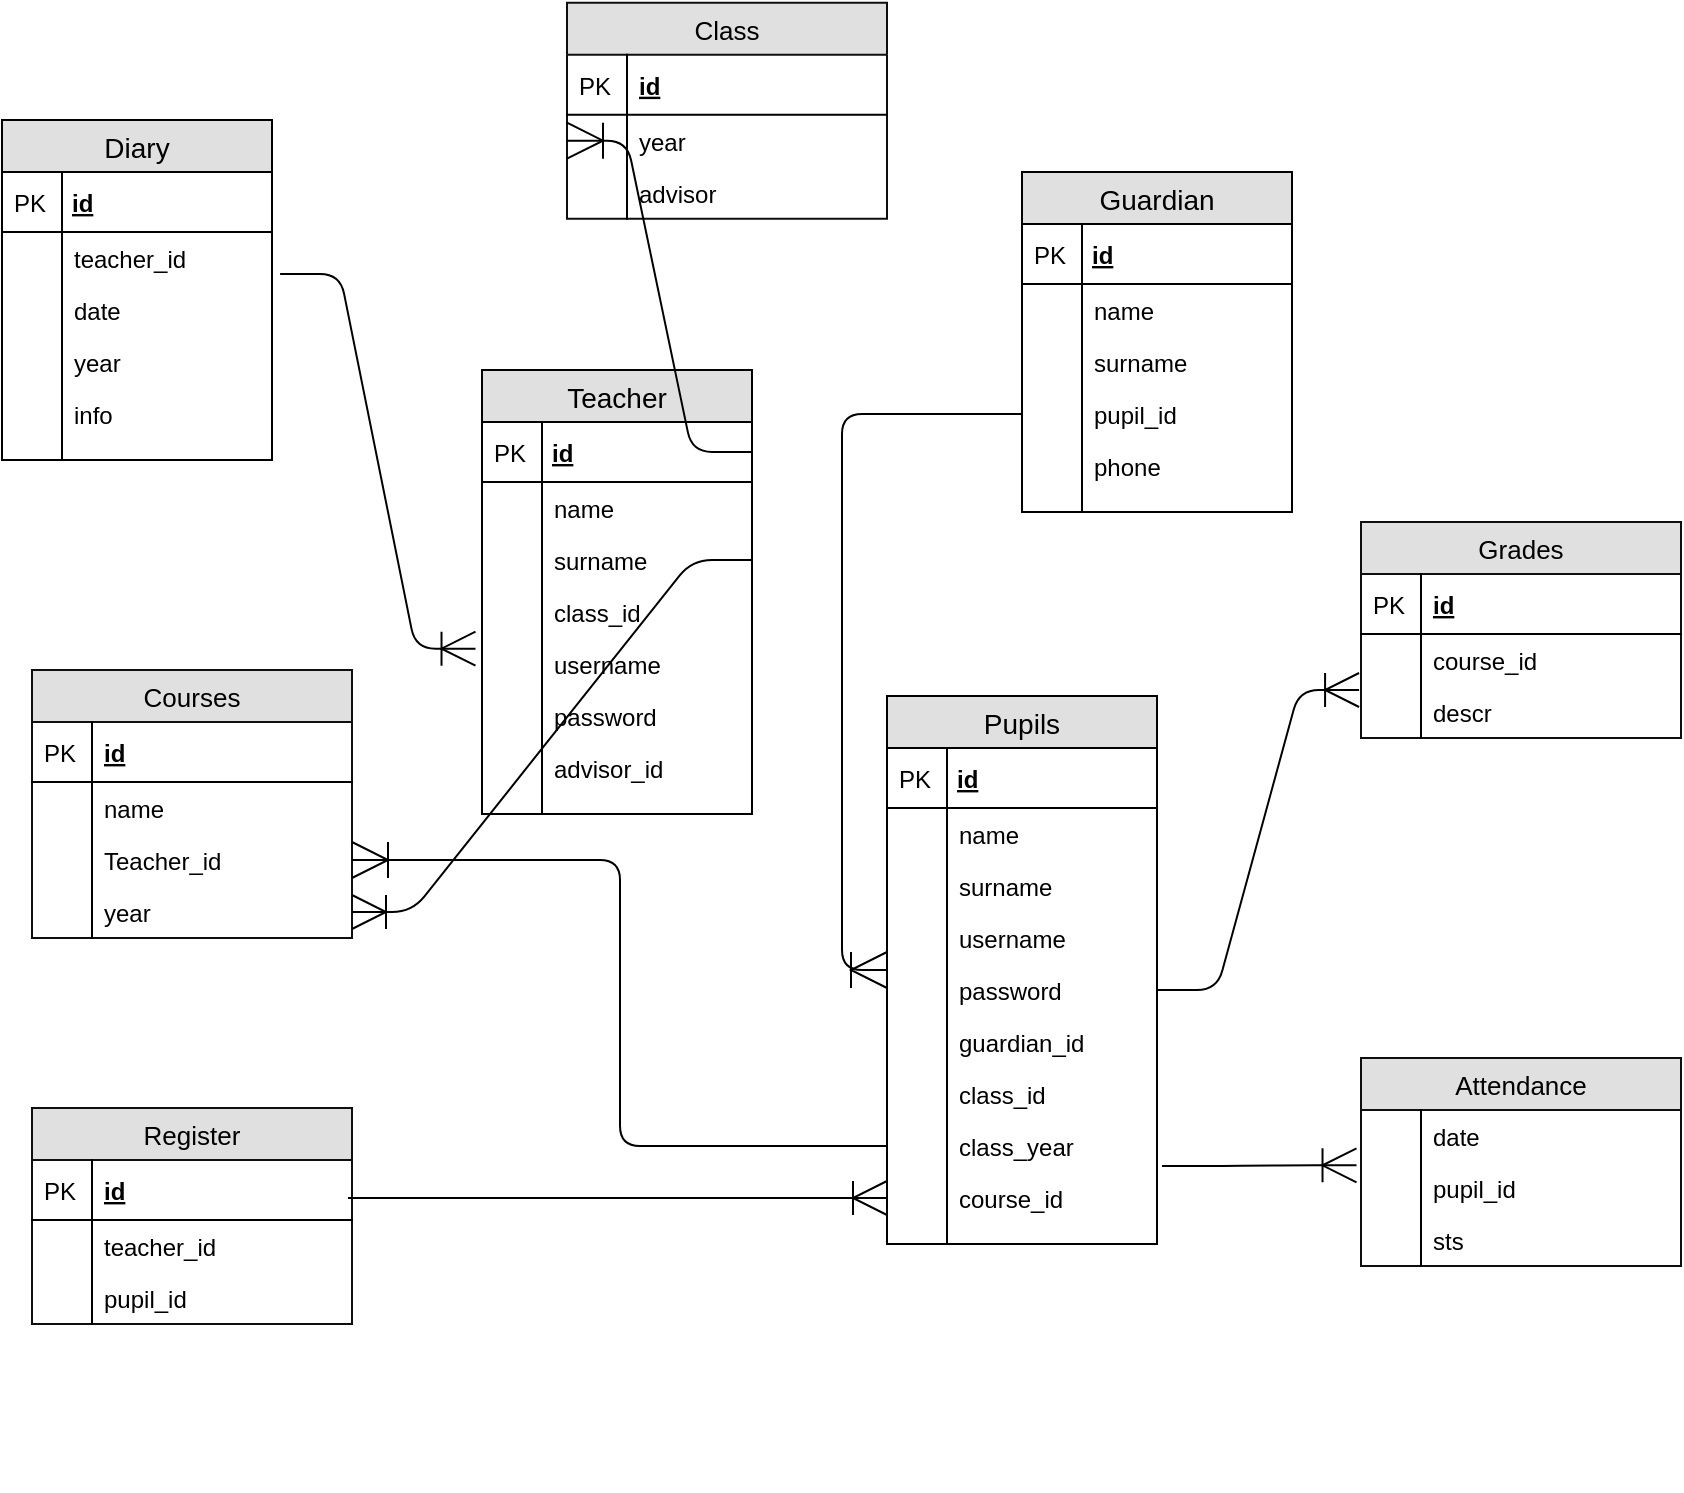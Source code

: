 <mxfile version="10.6.7" type="github"><diagram id="qRhxXfiua7zErLdseKQ1" name="Page-1"><mxGraphModel dx="2088" dy="1419" grid="1" gridSize="10" guides="1" tooltips="1" connect="1" arrows="1" fold="1" page="1" pageScale="1" pageWidth="1100" pageHeight="850" math="0" shadow="0"><root><mxCell id="0"/><mxCell id="1" parent="0"/><mxCell id="_NuODG813e_ggRQ3q6KV-62" value="" style="edgeStyle=entityRelationEdgeStyle;fontSize=12;html=1;endArrow=ERoneToMany;exitX=1.03;exitY=0.808;exitDx=0;exitDy=0;exitPerimeter=0;strokeWidth=1;endSize=15;entryX=-0.024;entryY=0.206;entryDx=0;entryDy=0;entryPerimeter=0;" edge="1" parent="1" source="_NuODG813e_ggRQ3q6KV-95" target="_NuODG813e_ggRQ3q6KV-182"><mxGeometry width="100" height="100" relative="1" as="geometry"><mxPoint x="146" y="112" as="sourcePoint"/><mxPoint x="224" y="280" as="targetPoint"/></mxGeometry></mxCell><mxCell id="_NuODG813e_ggRQ3q6KV-92" value="Diary" style="swimlane;fontStyle=0;childLayout=stackLayout;horizontal=1;startSize=26;fillColor=#e0e0e0;horizontalStack=0;resizeParent=1;resizeParentMax=0;resizeLast=0;collapsible=1;marginBottom=0;swimlaneFillColor=#ffffff;align=center;fontSize=14;strokeWidth=1;strokeColor=#000000;gradientColor=none;" vertex="1" parent="1"><mxGeometry x="10" y="-27" width="135" height="170" as="geometry"/></mxCell><mxCell id="_NuODG813e_ggRQ3q6KV-93" value="id" style="shape=partialRectangle;top=0;left=0;right=0;bottom=1;align=left;verticalAlign=middle;fillColor=none;spacingLeft=34;spacingRight=4;overflow=hidden;rotatable=0;points=[[0,0.5],[1,0.5]];portConstraint=eastwest;dropTarget=0;fontStyle=5;fontSize=12;spacing=1;" vertex="1" parent="_NuODG813e_ggRQ3q6KV-92"><mxGeometry y="26" width="135" height="30" as="geometry"/></mxCell><mxCell id="_NuODG813e_ggRQ3q6KV-94" value="PK" style="shape=partialRectangle;top=0;left=0;bottom=0;fillColor=none;align=left;verticalAlign=middle;spacingLeft=4;spacingRight=4;overflow=hidden;rotatable=0;points=[];portConstraint=eastwest;part=1;fontSize=12;" vertex="1" connectable="0" parent="_NuODG813e_ggRQ3q6KV-93"><mxGeometry width="30" height="30" as="geometry"/></mxCell><mxCell id="_NuODG813e_ggRQ3q6KV-95" value="teacher_id" style="shape=partialRectangle;top=0;left=0;right=0;bottom=0;align=left;verticalAlign=top;fillColor=none;spacingLeft=34;spacingRight=4;overflow=hidden;rotatable=0;points=[[0,0.5],[1,0.5]];portConstraint=eastwest;dropTarget=0;fontSize=12;" vertex="1" parent="_NuODG813e_ggRQ3q6KV-92"><mxGeometry y="56" width="135" height="26" as="geometry"/></mxCell><mxCell id="_NuODG813e_ggRQ3q6KV-96" value="" style="shape=partialRectangle;top=0;left=0;bottom=0;fillColor=none;align=left;verticalAlign=top;spacingLeft=4;spacingRight=4;overflow=hidden;rotatable=0;points=[];portConstraint=eastwest;part=1;fontSize=12;" vertex="1" connectable="0" parent="_NuODG813e_ggRQ3q6KV-95"><mxGeometry width="30" height="26" as="geometry"/></mxCell><mxCell id="_NuODG813e_ggRQ3q6KV-97" value="date" style="shape=partialRectangle;top=0;left=0;right=0;bottom=0;align=left;verticalAlign=top;fillColor=none;spacingLeft=34;spacingRight=4;overflow=hidden;rotatable=0;points=[[0,0.5],[1,0.5]];portConstraint=eastwest;dropTarget=0;fontSize=12;" vertex="1" parent="_NuODG813e_ggRQ3q6KV-92"><mxGeometry y="82" width="135" height="26" as="geometry"/></mxCell><mxCell id="_NuODG813e_ggRQ3q6KV-98" value="" style="shape=partialRectangle;top=0;left=0;bottom=0;fillColor=none;align=left;verticalAlign=top;spacingLeft=4;spacingRight=4;overflow=hidden;rotatable=0;points=[];portConstraint=eastwest;part=1;fontSize=12;" vertex="1" connectable="0" parent="_NuODG813e_ggRQ3q6KV-97"><mxGeometry width="30" height="26" as="geometry"/></mxCell><mxCell id="_NuODG813e_ggRQ3q6KV-99" value="year" style="shape=partialRectangle;top=0;left=0;right=0;bottom=0;align=left;verticalAlign=top;fillColor=none;spacingLeft=34;spacingRight=4;overflow=hidden;rotatable=0;points=[[0,0.5],[1,0.5]];portConstraint=eastwest;dropTarget=0;fontSize=12;" vertex="1" parent="_NuODG813e_ggRQ3q6KV-92"><mxGeometry y="108" width="135" height="26" as="geometry"/></mxCell><mxCell id="_NuODG813e_ggRQ3q6KV-100" value="" style="shape=partialRectangle;top=0;left=0;bottom=0;fillColor=none;align=left;verticalAlign=top;spacingLeft=4;spacingRight=4;overflow=hidden;rotatable=0;points=[];portConstraint=eastwest;part=1;fontSize=12;" vertex="1" connectable="0" parent="_NuODG813e_ggRQ3q6KV-99"><mxGeometry width="30" height="26" as="geometry"/></mxCell><mxCell id="_NuODG813e_ggRQ3q6KV-103" value="info" style="shape=partialRectangle;top=0;left=0;right=0;bottom=0;align=left;verticalAlign=top;fillColor=none;spacingLeft=34;spacingRight=4;overflow=hidden;rotatable=0;points=[[0,0.5],[1,0.5]];portConstraint=eastwest;dropTarget=0;fontSize=12;" vertex="1" parent="_NuODG813e_ggRQ3q6KV-92"><mxGeometry y="134" width="135" height="26" as="geometry"/></mxCell><mxCell id="_NuODG813e_ggRQ3q6KV-104" value="" style="shape=partialRectangle;top=0;left=0;bottom=0;fillColor=none;align=left;verticalAlign=top;spacingLeft=4;spacingRight=4;overflow=hidden;rotatable=0;points=[];portConstraint=eastwest;part=1;fontSize=12;" vertex="1" connectable="0" parent="_NuODG813e_ggRQ3q6KV-103"><mxGeometry width="30" height="26" as="geometry"/></mxCell><mxCell id="_NuODG813e_ggRQ3q6KV-101" value="" style="shape=partialRectangle;top=0;left=0;right=0;bottom=0;align=left;verticalAlign=top;fillColor=none;spacingLeft=34;spacingRight=4;overflow=hidden;rotatable=0;points=[[0,0.5],[1,0.5]];portConstraint=eastwest;dropTarget=0;fontSize=12;" vertex="1" parent="_NuODG813e_ggRQ3q6KV-92"><mxGeometry y="160" width="135" height="10" as="geometry"/></mxCell><mxCell id="_NuODG813e_ggRQ3q6KV-102" value="" style="shape=partialRectangle;top=0;left=0;bottom=0;fillColor=none;align=left;verticalAlign=top;spacingLeft=4;spacingRight=4;overflow=hidden;rotatable=0;points=[];portConstraint=eastwest;part=1;fontSize=12;" vertex="1" connectable="0" parent="_NuODG813e_ggRQ3q6KV-101"><mxGeometry width="30" height="10" as="geometry"/></mxCell><mxCell id="_NuODG813e_ggRQ3q6KV-105" value="Class" style="swimlane;fontStyle=0;childLayout=stackLayout;horizontal=1;startSize=26;fillColor=#e0e0e0;horizontalStack=0;resizeParent=1;resizeParentMax=0;resizeLast=0;collapsible=1;marginBottom=0;swimlaneFillColor=#ffffff;align=center;fontSize=13;strokeColor=#0F0F0F;strokeWidth=1;" vertex="1" parent="1"><mxGeometry x="292.5" y="-85.647" width="160" height="108" as="geometry"/></mxCell><mxCell id="_NuODG813e_ggRQ3q6KV-106" value="id" style="shape=partialRectangle;top=0;left=0;right=0;bottom=1;align=left;verticalAlign=middle;fillColor=none;spacingLeft=34;spacingRight=4;overflow=hidden;rotatable=0;points=[[0,0.5],[1,0.5]];portConstraint=eastwest;dropTarget=0;fontStyle=5;fontSize=12;" vertex="1" parent="_NuODG813e_ggRQ3q6KV-105"><mxGeometry y="26" width="160" height="30" as="geometry"/></mxCell><mxCell id="_NuODG813e_ggRQ3q6KV-107" value="PK" style="shape=partialRectangle;top=0;left=0;bottom=0;fillColor=none;align=left;verticalAlign=middle;spacingLeft=4;spacingRight=4;overflow=hidden;rotatable=0;points=[];portConstraint=eastwest;part=1;fontSize=12;" vertex="1" connectable="0" parent="_NuODG813e_ggRQ3q6KV-106"><mxGeometry width="30" height="30" as="geometry"/></mxCell><mxCell id="_NuODG813e_ggRQ3q6KV-108" value="year" style="shape=partialRectangle;top=0;left=0;right=0;bottom=0;align=left;verticalAlign=top;fillColor=none;spacingLeft=34;spacingRight=4;overflow=hidden;rotatable=0;points=[[0,0.5],[1,0.5]];portConstraint=eastwest;dropTarget=0;fontSize=12;" vertex="1" parent="_NuODG813e_ggRQ3q6KV-105"><mxGeometry y="56" width="160" height="26" as="geometry"/></mxCell><mxCell id="_NuODG813e_ggRQ3q6KV-109" value="" style="shape=partialRectangle;top=0;left=0;bottom=0;fillColor=none;align=left;verticalAlign=top;spacingLeft=4;spacingRight=4;overflow=hidden;rotatable=0;points=[];portConstraint=eastwest;part=1;fontSize=12;" vertex="1" connectable="0" parent="_NuODG813e_ggRQ3q6KV-108"><mxGeometry width="30" height="26" as="geometry"/></mxCell><mxCell id="_NuODG813e_ggRQ3q6KV-110" value="advisor" style="shape=partialRectangle;top=0;left=0;right=0;bottom=0;align=left;verticalAlign=top;fillColor=none;spacingLeft=34;spacingRight=4;overflow=hidden;rotatable=0;points=[[0,0.5],[1,0.5]];portConstraint=eastwest;dropTarget=0;fontSize=12;" vertex="1" parent="_NuODG813e_ggRQ3q6KV-105"><mxGeometry y="82" width="160" height="26" as="geometry"/></mxCell><mxCell id="_NuODG813e_ggRQ3q6KV-111" value="" style="shape=partialRectangle;top=0;left=0;bottom=0;fillColor=none;align=left;verticalAlign=top;spacingLeft=4;spacingRight=4;overflow=hidden;rotatable=0;points=[];portConstraint=eastwest;part=1;fontSize=12;" vertex="1" connectable="0" parent="_NuODG813e_ggRQ3q6KV-110"><mxGeometry width="30" height="26" as="geometry"/></mxCell><mxCell id="_NuODG813e_ggRQ3q6KV-116" value="Guardian" style="swimlane;fontStyle=0;childLayout=stackLayout;horizontal=1;startSize=26;fillColor=#e0e0e0;horizontalStack=0;resizeParent=1;resizeParentMax=0;resizeLast=0;collapsible=1;marginBottom=0;swimlaneFillColor=#ffffff;align=center;fontSize=14;strokeWidth=1;strokeColor=#000000;gradientColor=none;" vertex="1" parent="1"><mxGeometry x="520" y="-1" width="135" height="170" as="geometry"/></mxCell><mxCell id="_NuODG813e_ggRQ3q6KV-117" value="id" style="shape=partialRectangle;top=0;left=0;right=0;bottom=1;align=left;verticalAlign=middle;fillColor=none;spacingLeft=34;spacingRight=4;overflow=hidden;rotatable=0;points=[[0,0.5],[1,0.5]];portConstraint=eastwest;dropTarget=0;fontStyle=5;fontSize=12;spacing=1;" vertex="1" parent="_NuODG813e_ggRQ3q6KV-116"><mxGeometry y="26" width="135" height="30" as="geometry"/></mxCell><mxCell id="_NuODG813e_ggRQ3q6KV-118" value="PK" style="shape=partialRectangle;top=0;left=0;bottom=0;fillColor=none;align=left;verticalAlign=middle;spacingLeft=4;spacingRight=4;overflow=hidden;rotatable=0;points=[];portConstraint=eastwest;part=1;fontSize=12;" vertex="1" connectable="0" parent="_NuODG813e_ggRQ3q6KV-117"><mxGeometry width="30" height="30" as="geometry"/></mxCell><mxCell id="_NuODG813e_ggRQ3q6KV-119" value="name" style="shape=partialRectangle;top=0;left=0;right=0;bottom=0;align=left;verticalAlign=top;fillColor=none;spacingLeft=34;spacingRight=4;overflow=hidden;rotatable=0;points=[[0,0.5],[1,0.5]];portConstraint=eastwest;dropTarget=0;fontSize=12;" vertex="1" parent="_NuODG813e_ggRQ3q6KV-116"><mxGeometry y="56" width="135" height="26" as="geometry"/></mxCell><mxCell id="_NuODG813e_ggRQ3q6KV-120" value="" style="shape=partialRectangle;top=0;left=0;bottom=0;fillColor=none;align=left;verticalAlign=top;spacingLeft=4;spacingRight=4;overflow=hidden;rotatable=0;points=[];portConstraint=eastwest;part=1;fontSize=12;" vertex="1" connectable="0" parent="_NuODG813e_ggRQ3q6KV-119"><mxGeometry width="30" height="26" as="geometry"/></mxCell><mxCell id="_NuODG813e_ggRQ3q6KV-121" value="surname" style="shape=partialRectangle;top=0;left=0;right=0;bottom=0;align=left;verticalAlign=top;fillColor=none;spacingLeft=34;spacingRight=4;overflow=hidden;rotatable=0;points=[[0,0.5],[1,0.5]];portConstraint=eastwest;dropTarget=0;fontSize=12;" vertex="1" parent="_NuODG813e_ggRQ3q6KV-116"><mxGeometry y="82" width="135" height="26" as="geometry"/></mxCell><mxCell id="_NuODG813e_ggRQ3q6KV-122" value="" style="shape=partialRectangle;top=0;left=0;bottom=0;fillColor=none;align=left;verticalAlign=top;spacingLeft=4;spacingRight=4;overflow=hidden;rotatable=0;points=[];portConstraint=eastwest;part=1;fontSize=12;" vertex="1" connectable="0" parent="_NuODG813e_ggRQ3q6KV-121"><mxGeometry width="30" height="26" as="geometry"/></mxCell><mxCell id="_NuODG813e_ggRQ3q6KV-123" value="pupil_id" style="shape=partialRectangle;top=0;left=0;right=0;bottom=0;align=left;verticalAlign=top;fillColor=none;spacingLeft=34;spacingRight=4;overflow=hidden;rotatable=0;points=[[0,0.5],[1,0.5]];portConstraint=eastwest;dropTarget=0;fontSize=12;" vertex="1" parent="_NuODG813e_ggRQ3q6KV-116"><mxGeometry y="108" width="135" height="26" as="geometry"/></mxCell><mxCell id="_NuODG813e_ggRQ3q6KV-124" value="" style="shape=partialRectangle;top=0;left=0;bottom=0;fillColor=none;align=left;verticalAlign=top;spacingLeft=4;spacingRight=4;overflow=hidden;rotatable=0;points=[];portConstraint=eastwest;part=1;fontSize=12;" vertex="1" connectable="0" parent="_NuODG813e_ggRQ3q6KV-123"><mxGeometry width="30" height="26" as="geometry"/></mxCell><mxCell id="_NuODG813e_ggRQ3q6KV-125" value="phone" style="shape=partialRectangle;top=0;left=0;right=0;bottom=0;align=left;verticalAlign=top;fillColor=none;spacingLeft=34;spacingRight=4;overflow=hidden;rotatable=0;points=[[0,0.5],[1,0.5]];portConstraint=eastwest;dropTarget=0;fontSize=12;" vertex="1" parent="_NuODG813e_ggRQ3q6KV-116"><mxGeometry y="134" width="135" height="26" as="geometry"/></mxCell><mxCell id="_NuODG813e_ggRQ3q6KV-126" value="" style="shape=partialRectangle;top=0;left=0;bottom=0;fillColor=none;align=left;verticalAlign=top;spacingLeft=4;spacingRight=4;overflow=hidden;rotatable=0;points=[];portConstraint=eastwest;part=1;fontSize=12;" vertex="1" connectable="0" parent="_NuODG813e_ggRQ3q6KV-125"><mxGeometry width="30" height="26" as="geometry"/></mxCell><mxCell id="_NuODG813e_ggRQ3q6KV-127" value="" style="shape=partialRectangle;top=0;left=0;right=0;bottom=0;align=left;verticalAlign=top;fillColor=none;spacingLeft=34;spacingRight=4;overflow=hidden;rotatable=0;points=[[0,0.5],[1,0.5]];portConstraint=eastwest;dropTarget=0;fontSize=12;" vertex="1" parent="_NuODG813e_ggRQ3q6KV-116"><mxGeometry y="160" width="135" height="10" as="geometry"/></mxCell><mxCell id="_NuODG813e_ggRQ3q6KV-128" value="" style="shape=partialRectangle;top=0;left=0;bottom=0;fillColor=none;align=left;verticalAlign=top;spacingLeft=4;spacingRight=4;overflow=hidden;rotatable=0;points=[];portConstraint=eastwest;part=1;fontSize=12;" vertex="1" connectable="0" parent="_NuODG813e_ggRQ3q6KV-127"><mxGeometry width="30" height="10" as="geometry"/></mxCell><mxCell id="_NuODG813e_ggRQ3q6KV-129" value="Grades" style="swimlane;fontStyle=0;childLayout=stackLayout;horizontal=1;startSize=26;fillColor=#e0e0e0;horizontalStack=0;resizeParent=1;resizeParentMax=0;resizeLast=0;collapsible=1;marginBottom=0;swimlaneFillColor=#ffffff;align=center;fontSize=13;strokeColor=#0F0F0F;strokeWidth=1;" vertex="1" parent="1"><mxGeometry x="689.5" y="174" width="160" height="108" as="geometry"/></mxCell><mxCell id="_NuODG813e_ggRQ3q6KV-130" value="id" style="shape=partialRectangle;top=0;left=0;right=0;bottom=1;align=left;verticalAlign=middle;fillColor=none;spacingLeft=34;spacingRight=4;overflow=hidden;rotatable=0;points=[[0,0.5],[1,0.5]];portConstraint=eastwest;dropTarget=0;fontStyle=5;fontSize=12;" vertex="1" parent="_NuODG813e_ggRQ3q6KV-129"><mxGeometry y="26" width="160" height="30" as="geometry"/></mxCell><mxCell id="_NuODG813e_ggRQ3q6KV-131" value="PK" style="shape=partialRectangle;top=0;left=0;bottom=0;fillColor=none;align=left;verticalAlign=middle;spacingLeft=4;spacingRight=4;overflow=hidden;rotatable=0;points=[];portConstraint=eastwest;part=1;fontSize=12;" vertex="1" connectable="0" parent="_NuODG813e_ggRQ3q6KV-130"><mxGeometry width="30" height="30" as="geometry"/></mxCell><mxCell id="_NuODG813e_ggRQ3q6KV-132" value="course_id" style="shape=partialRectangle;top=0;left=0;right=0;bottom=0;align=left;verticalAlign=top;fillColor=none;spacingLeft=34;spacingRight=4;overflow=hidden;rotatable=0;points=[[0,0.5],[1,0.5]];portConstraint=eastwest;dropTarget=0;fontSize=12;" vertex="1" parent="_NuODG813e_ggRQ3q6KV-129"><mxGeometry y="56" width="160" height="26" as="geometry"/></mxCell><mxCell id="_NuODG813e_ggRQ3q6KV-133" value="" style="shape=partialRectangle;top=0;left=0;bottom=0;fillColor=none;align=left;verticalAlign=top;spacingLeft=4;spacingRight=4;overflow=hidden;rotatable=0;points=[];portConstraint=eastwest;part=1;fontSize=12;" vertex="1" connectable="0" parent="_NuODG813e_ggRQ3q6KV-132"><mxGeometry width="30" height="26" as="geometry"/></mxCell><mxCell id="_NuODG813e_ggRQ3q6KV-134" value="descr" style="shape=partialRectangle;top=0;left=0;right=0;bottom=0;align=left;verticalAlign=top;fillColor=none;spacingLeft=34;spacingRight=4;overflow=hidden;rotatable=0;points=[[0,0.5],[1,0.5]];portConstraint=eastwest;dropTarget=0;fontSize=12;" vertex="1" parent="_NuODG813e_ggRQ3q6KV-129"><mxGeometry y="82" width="160" height="26" as="geometry"/></mxCell><mxCell id="_NuODG813e_ggRQ3q6KV-135" value="" style="shape=partialRectangle;top=0;left=0;bottom=0;fillColor=none;align=left;verticalAlign=top;spacingLeft=4;spacingRight=4;overflow=hidden;rotatable=0;points=[];portConstraint=eastwest;part=1;fontSize=12;" vertex="1" connectable="0" parent="_NuODG813e_ggRQ3q6KV-134"><mxGeometry width="30" height="26" as="geometry"/></mxCell><mxCell id="_NuODG813e_ggRQ3q6KV-136" value="Pupils" style="swimlane;fontStyle=0;childLayout=stackLayout;horizontal=1;startSize=26;fillColor=#e0e0e0;horizontalStack=0;resizeParent=1;resizeParentMax=0;resizeLast=0;collapsible=1;marginBottom=0;swimlaneFillColor=#ffffff;align=center;fontSize=14;strokeWidth=1;strokeColor=#000000;gradientColor=none;" vertex="1" parent="1"><mxGeometry x="452.5" y="261" width="135" height="274" as="geometry"/></mxCell><mxCell id="_NuODG813e_ggRQ3q6KV-137" value="id" style="shape=partialRectangle;top=0;left=0;right=0;bottom=1;align=left;verticalAlign=middle;fillColor=none;spacingLeft=34;spacingRight=4;overflow=hidden;rotatable=0;points=[[0,0.5],[1,0.5]];portConstraint=eastwest;dropTarget=0;fontStyle=5;fontSize=12;spacing=1;" vertex="1" parent="_NuODG813e_ggRQ3q6KV-136"><mxGeometry y="26" width="135" height="30" as="geometry"/></mxCell><mxCell id="_NuODG813e_ggRQ3q6KV-138" value="PK" style="shape=partialRectangle;top=0;left=0;bottom=0;fillColor=none;align=left;verticalAlign=middle;spacingLeft=4;spacingRight=4;overflow=hidden;rotatable=0;points=[];portConstraint=eastwest;part=1;fontSize=12;" vertex="1" connectable="0" parent="_NuODG813e_ggRQ3q6KV-137"><mxGeometry width="30" height="30" as="geometry"/></mxCell><mxCell id="_NuODG813e_ggRQ3q6KV-139" value="name" style="shape=partialRectangle;top=0;left=0;right=0;bottom=0;align=left;verticalAlign=top;fillColor=none;spacingLeft=34;spacingRight=4;overflow=hidden;rotatable=0;points=[[0,0.5],[1,0.5]];portConstraint=eastwest;dropTarget=0;fontSize=12;" vertex="1" parent="_NuODG813e_ggRQ3q6KV-136"><mxGeometry y="56" width="135" height="26" as="geometry"/></mxCell><mxCell id="_NuODG813e_ggRQ3q6KV-140" value="" style="shape=partialRectangle;top=0;left=0;bottom=0;fillColor=none;align=left;verticalAlign=top;spacingLeft=4;spacingRight=4;overflow=hidden;rotatable=0;points=[];portConstraint=eastwest;part=1;fontSize=12;" vertex="1" connectable="0" parent="_NuODG813e_ggRQ3q6KV-139"><mxGeometry width="30" height="26" as="geometry"/></mxCell><mxCell id="_NuODG813e_ggRQ3q6KV-141" value="surname" style="shape=partialRectangle;top=0;left=0;right=0;bottom=0;align=left;verticalAlign=top;fillColor=none;spacingLeft=34;spacingRight=4;overflow=hidden;rotatable=0;points=[[0,0.5],[1,0.5]];portConstraint=eastwest;dropTarget=0;fontSize=12;" vertex="1" parent="_NuODG813e_ggRQ3q6KV-136"><mxGeometry y="82" width="135" height="26" as="geometry"/></mxCell><mxCell id="_NuODG813e_ggRQ3q6KV-142" value="" style="shape=partialRectangle;top=0;left=0;bottom=0;fillColor=none;align=left;verticalAlign=top;spacingLeft=4;spacingRight=4;overflow=hidden;rotatable=0;points=[];portConstraint=eastwest;part=1;fontSize=12;" vertex="1" connectable="0" parent="_NuODG813e_ggRQ3q6KV-141"><mxGeometry width="30" height="26" as="geometry"/></mxCell><mxCell id="_NuODG813e_ggRQ3q6KV-143" value="username" style="shape=partialRectangle;top=0;left=0;right=0;bottom=0;align=left;verticalAlign=top;fillColor=none;spacingLeft=34;spacingRight=4;overflow=hidden;rotatable=0;points=[[0,0.5],[1,0.5]];portConstraint=eastwest;dropTarget=0;fontSize=12;" vertex="1" parent="_NuODG813e_ggRQ3q6KV-136"><mxGeometry y="108" width="135" height="26" as="geometry"/></mxCell><mxCell id="_NuODG813e_ggRQ3q6KV-144" value="" style="shape=partialRectangle;top=0;left=0;bottom=0;fillColor=none;align=left;verticalAlign=top;spacingLeft=4;spacingRight=4;overflow=hidden;rotatable=0;points=[];portConstraint=eastwest;part=1;fontSize=12;" vertex="1" connectable="0" parent="_NuODG813e_ggRQ3q6KV-143"><mxGeometry width="30" height="26" as="geometry"/></mxCell><mxCell id="_NuODG813e_ggRQ3q6KV-145" value="password" style="shape=partialRectangle;top=0;left=0;right=0;bottom=0;align=left;verticalAlign=top;fillColor=none;spacingLeft=34;spacingRight=4;overflow=hidden;rotatable=0;points=[[0,0.5],[1,0.5]];portConstraint=eastwest;dropTarget=0;fontSize=12;" vertex="1" parent="_NuODG813e_ggRQ3q6KV-136"><mxGeometry y="134" width="135" height="26" as="geometry"/></mxCell><mxCell id="_NuODG813e_ggRQ3q6KV-146" value="" style="shape=partialRectangle;top=0;left=0;bottom=0;fillColor=none;align=left;verticalAlign=top;spacingLeft=4;spacingRight=4;overflow=hidden;rotatable=0;points=[];portConstraint=eastwest;part=1;fontSize=12;" vertex="1" connectable="0" parent="_NuODG813e_ggRQ3q6KV-145"><mxGeometry width="30" height="26" as="geometry"/></mxCell><mxCell id="_NuODG813e_ggRQ3q6KV-149" value="guardian_id" style="shape=partialRectangle;top=0;left=0;right=0;bottom=0;align=left;verticalAlign=top;fillColor=none;spacingLeft=34;spacingRight=4;overflow=hidden;rotatable=0;points=[[0,0.5],[1,0.5]];portConstraint=eastwest;dropTarget=0;fontSize=12;" vertex="1" parent="_NuODG813e_ggRQ3q6KV-136"><mxGeometry y="160" width="135" height="26" as="geometry"/></mxCell><mxCell id="_NuODG813e_ggRQ3q6KV-150" value="" style="shape=partialRectangle;top=0;left=0;bottom=0;fillColor=none;align=left;verticalAlign=top;spacingLeft=4;spacingRight=4;overflow=hidden;rotatable=0;points=[];portConstraint=eastwest;part=1;fontSize=12;" vertex="1" connectable="0" parent="_NuODG813e_ggRQ3q6KV-149"><mxGeometry width="30" height="26" as="geometry"/></mxCell><mxCell id="_NuODG813e_ggRQ3q6KV-151" value="class_id" style="shape=partialRectangle;top=0;left=0;right=0;bottom=0;align=left;verticalAlign=top;fillColor=none;spacingLeft=34;spacingRight=4;overflow=hidden;rotatable=0;points=[[0,0.5],[1,0.5]];portConstraint=eastwest;dropTarget=0;fontSize=12;" vertex="1" parent="_NuODG813e_ggRQ3q6KV-136"><mxGeometry y="186" width="135" height="26" as="geometry"/></mxCell><mxCell id="_NuODG813e_ggRQ3q6KV-152" value="" style="shape=partialRectangle;top=0;left=0;bottom=0;fillColor=none;align=left;verticalAlign=top;spacingLeft=4;spacingRight=4;overflow=hidden;rotatable=0;points=[];portConstraint=eastwest;part=1;fontSize=12;" vertex="1" connectable="0" parent="_NuODG813e_ggRQ3q6KV-151"><mxGeometry width="30" height="26" as="geometry"/></mxCell><mxCell id="_NuODG813e_ggRQ3q6KV-153" value="class_year" style="shape=partialRectangle;top=0;left=0;right=0;bottom=0;align=left;verticalAlign=top;fillColor=none;spacingLeft=34;spacingRight=4;overflow=hidden;rotatable=0;points=[[0,0.5],[1,0.5]];portConstraint=eastwest;dropTarget=0;fontSize=12;" vertex="1" parent="_NuODG813e_ggRQ3q6KV-136"><mxGeometry y="212" width="135" height="26" as="geometry"/></mxCell><mxCell id="_NuODG813e_ggRQ3q6KV-154" value="" style="shape=partialRectangle;top=0;left=0;bottom=0;fillColor=none;align=left;verticalAlign=top;spacingLeft=4;spacingRight=4;overflow=hidden;rotatable=0;points=[];portConstraint=eastwest;part=1;fontSize=12;" vertex="1" connectable="0" parent="_NuODG813e_ggRQ3q6KV-153"><mxGeometry width="30" height="26" as="geometry"/></mxCell><mxCell id="_NuODG813e_ggRQ3q6KV-155" value="course_id" style="shape=partialRectangle;top=0;left=0;right=0;bottom=0;align=left;verticalAlign=top;fillColor=none;spacingLeft=34;spacingRight=4;overflow=hidden;rotatable=0;points=[[0,0.5],[1,0.5]];portConstraint=eastwest;dropTarget=0;fontSize=12;" vertex="1" parent="_NuODG813e_ggRQ3q6KV-136"><mxGeometry y="238" width="135" height="26" as="geometry"/></mxCell><mxCell id="_NuODG813e_ggRQ3q6KV-156" value="" style="shape=partialRectangle;top=0;left=0;bottom=0;fillColor=none;align=left;verticalAlign=top;spacingLeft=4;spacingRight=4;overflow=hidden;rotatable=0;points=[];portConstraint=eastwest;part=1;fontSize=12;" vertex="1" connectable="0" parent="_NuODG813e_ggRQ3q6KV-155"><mxGeometry width="30" height="26" as="geometry"/></mxCell><mxCell id="_NuODG813e_ggRQ3q6KV-147" value="" style="shape=partialRectangle;top=0;left=0;right=0;bottom=0;align=left;verticalAlign=top;fillColor=none;spacingLeft=34;spacingRight=4;overflow=hidden;rotatable=0;points=[[0,0.5],[1,0.5]];portConstraint=eastwest;dropTarget=0;fontSize=12;" vertex="1" parent="_NuODG813e_ggRQ3q6KV-136"><mxGeometry y="264" width="135" height="10" as="geometry"/></mxCell><mxCell id="_NuODG813e_ggRQ3q6KV-148" value="" style="shape=partialRectangle;top=0;left=0;bottom=0;fillColor=none;align=left;verticalAlign=top;spacingLeft=4;spacingRight=4;overflow=hidden;rotatable=0;points=[];portConstraint=eastwest;part=1;fontSize=12;" vertex="1" connectable="0" parent="_NuODG813e_ggRQ3q6KV-147"><mxGeometry width="30" height="10" as="geometry"/></mxCell><mxCell id="_NuODG813e_ggRQ3q6KV-164" value="Attendance" style="swimlane;fontStyle=0;childLayout=stackLayout;horizontal=1;startSize=26;fillColor=#e0e0e0;horizontalStack=0;resizeParent=1;resizeParentMax=0;resizeLast=0;collapsible=1;marginBottom=0;swimlaneFillColor=#ffffff;align=center;fontSize=13;strokeColor=#0F0F0F;strokeWidth=1;" vertex="1" parent="1"><mxGeometry x="689.5" y="442" width="160" height="104" as="geometry"/></mxCell><mxCell id="_NuODG813e_ggRQ3q6KV-167" value="date" style="shape=partialRectangle;top=0;left=0;right=0;bottom=0;align=left;verticalAlign=top;fillColor=none;spacingLeft=34;spacingRight=4;overflow=hidden;rotatable=0;points=[[0,0.5],[1,0.5]];portConstraint=eastwest;dropTarget=0;fontSize=12;" vertex="1" parent="_NuODG813e_ggRQ3q6KV-164"><mxGeometry y="26" width="160" height="26" as="geometry"/></mxCell><mxCell id="_NuODG813e_ggRQ3q6KV-168" value="" style="shape=partialRectangle;top=0;left=0;bottom=0;fillColor=none;align=left;verticalAlign=top;spacingLeft=4;spacingRight=4;overflow=hidden;rotatable=0;points=[];portConstraint=eastwest;part=1;fontSize=12;" vertex="1" connectable="0" parent="_NuODG813e_ggRQ3q6KV-167"><mxGeometry width="30" height="26" as="geometry"/></mxCell><mxCell id="_NuODG813e_ggRQ3q6KV-169" value="pupil_id" style="shape=partialRectangle;top=0;left=0;right=0;bottom=0;align=left;verticalAlign=top;fillColor=none;spacingLeft=34;spacingRight=4;overflow=hidden;rotatable=0;points=[[0,0.5],[1,0.5]];portConstraint=eastwest;dropTarget=0;fontSize=12;" vertex="1" parent="_NuODG813e_ggRQ3q6KV-164"><mxGeometry y="52" width="160" height="26" as="geometry"/></mxCell><mxCell id="_NuODG813e_ggRQ3q6KV-170" value="" style="shape=partialRectangle;top=0;left=0;bottom=0;fillColor=none;align=left;verticalAlign=top;spacingLeft=4;spacingRight=4;overflow=hidden;rotatable=0;points=[];portConstraint=eastwest;part=1;fontSize=12;" vertex="1" connectable="0" parent="_NuODG813e_ggRQ3q6KV-169"><mxGeometry width="30" height="26" as="geometry"/></mxCell><mxCell id="_NuODG813e_ggRQ3q6KV-171" value="sts" style="shape=partialRectangle;top=0;left=0;right=0;bottom=0;align=left;verticalAlign=top;fillColor=none;spacingLeft=34;spacingRight=4;overflow=hidden;rotatable=0;points=[[0,0.5],[1,0.5]];portConstraint=eastwest;dropTarget=0;fontSize=12;" vertex="1" parent="_NuODG813e_ggRQ3q6KV-164"><mxGeometry y="78" width="160" height="26" as="geometry"/></mxCell><mxCell id="_NuODG813e_ggRQ3q6KV-172" value="" style="shape=partialRectangle;top=0;left=0;bottom=0;fillColor=none;align=left;verticalAlign=top;spacingLeft=4;spacingRight=4;overflow=hidden;rotatable=0;points=[];portConstraint=eastwest;part=1;fontSize=12;" vertex="1" connectable="0" parent="_NuODG813e_ggRQ3q6KV-171"><mxGeometry width="30" height="26" as="geometry"/></mxCell><mxCell id="_NuODG813e_ggRQ3q6KV-173" value="Teacher" style="swimlane;fontStyle=0;childLayout=stackLayout;horizontal=1;startSize=26;fillColor=#e0e0e0;horizontalStack=0;resizeParent=1;resizeParentMax=0;resizeLast=0;collapsible=1;marginBottom=0;swimlaneFillColor=#ffffff;align=center;fontSize=14;strokeWidth=1;strokeColor=#000000;gradientColor=none;" vertex="1" parent="1"><mxGeometry x="250" y="98" width="135" height="222" as="geometry"/></mxCell><mxCell id="_NuODG813e_ggRQ3q6KV-174" value="id" style="shape=partialRectangle;top=0;left=0;right=0;bottom=1;align=left;verticalAlign=middle;fillColor=none;spacingLeft=34;spacingRight=4;overflow=hidden;rotatable=0;points=[[0,0.5],[1,0.5]];portConstraint=eastwest;dropTarget=0;fontStyle=5;fontSize=12;spacing=1;" vertex="1" parent="_NuODG813e_ggRQ3q6KV-173"><mxGeometry y="26" width="135" height="30" as="geometry"/></mxCell><mxCell id="_NuODG813e_ggRQ3q6KV-175" value="PK" style="shape=partialRectangle;top=0;left=0;bottom=0;fillColor=none;align=left;verticalAlign=middle;spacingLeft=4;spacingRight=4;overflow=hidden;rotatable=0;points=[];portConstraint=eastwest;part=1;fontSize=12;" vertex="1" connectable="0" parent="_NuODG813e_ggRQ3q6KV-174"><mxGeometry width="30" height="30" as="geometry"/></mxCell><mxCell id="_NuODG813e_ggRQ3q6KV-176" value="name" style="shape=partialRectangle;top=0;left=0;right=0;bottom=0;align=left;verticalAlign=top;fillColor=none;spacingLeft=34;spacingRight=4;overflow=hidden;rotatable=0;points=[[0,0.5],[1,0.5]];portConstraint=eastwest;dropTarget=0;fontSize=12;" vertex="1" parent="_NuODG813e_ggRQ3q6KV-173"><mxGeometry y="56" width="135" height="26" as="geometry"/></mxCell><mxCell id="_NuODG813e_ggRQ3q6KV-177" value="" style="shape=partialRectangle;top=0;left=0;bottom=0;fillColor=none;align=left;verticalAlign=top;spacingLeft=4;spacingRight=4;overflow=hidden;rotatable=0;points=[];portConstraint=eastwest;part=1;fontSize=12;" vertex="1" connectable="0" parent="_NuODG813e_ggRQ3q6KV-176"><mxGeometry width="30" height="26" as="geometry"/></mxCell><mxCell id="_NuODG813e_ggRQ3q6KV-178" value="surname" style="shape=partialRectangle;top=0;left=0;right=0;bottom=0;align=left;verticalAlign=top;fillColor=none;spacingLeft=34;spacingRight=4;overflow=hidden;rotatable=0;points=[[0,0.5],[1,0.5]];portConstraint=eastwest;dropTarget=0;fontSize=12;" vertex="1" parent="_NuODG813e_ggRQ3q6KV-173"><mxGeometry y="82" width="135" height="26" as="geometry"/></mxCell><mxCell id="_NuODG813e_ggRQ3q6KV-179" value="" style="shape=partialRectangle;top=0;left=0;bottom=0;fillColor=none;align=left;verticalAlign=top;spacingLeft=4;spacingRight=4;overflow=hidden;rotatable=0;points=[];portConstraint=eastwest;part=1;fontSize=12;" vertex="1" connectable="0" parent="_NuODG813e_ggRQ3q6KV-178"><mxGeometry width="30" height="26" as="geometry"/></mxCell><mxCell id="_NuODG813e_ggRQ3q6KV-180" value="class_id" style="shape=partialRectangle;top=0;left=0;right=0;bottom=0;align=left;verticalAlign=top;fillColor=none;spacingLeft=34;spacingRight=4;overflow=hidden;rotatable=0;points=[[0,0.5],[1,0.5]];portConstraint=eastwest;dropTarget=0;fontSize=12;" vertex="1" parent="_NuODG813e_ggRQ3q6KV-173"><mxGeometry y="108" width="135" height="26" as="geometry"/></mxCell><mxCell id="_NuODG813e_ggRQ3q6KV-181" value="" style="shape=partialRectangle;top=0;left=0;bottom=0;fillColor=none;align=left;verticalAlign=top;spacingLeft=4;spacingRight=4;overflow=hidden;rotatable=0;points=[];portConstraint=eastwest;part=1;fontSize=12;" vertex="1" connectable="0" parent="_NuODG813e_ggRQ3q6KV-180"><mxGeometry width="30" height="26" as="geometry"/></mxCell><mxCell id="_NuODG813e_ggRQ3q6KV-182" value="username" style="shape=partialRectangle;top=0;left=0;right=0;bottom=0;align=left;verticalAlign=top;fillColor=none;spacingLeft=34;spacingRight=4;overflow=hidden;rotatable=0;points=[[0,0.5],[1,0.5]];portConstraint=eastwest;dropTarget=0;fontSize=12;" vertex="1" parent="_NuODG813e_ggRQ3q6KV-173"><mxGeometry y="134" width="135" height="26" as="geometry"/></mxCell><mxCell id="_NuODG813e_ggRQ3q6KV-183" value="" style="shape=partialRectangle;top=0;left=0;bottom=0;fillColor=none;align=left;verticalAlign=top;spacingLeft=4;spacingRight=4;overflow=hidden;rotatable=0;points=[];portConstraint=eastwest;part=1;fontSize=12;" vertex="1" connectable="0" parent="_NuODG813e_ggRQ3q6KV-182"><mxGeometry width="30" height="26" as="geometry"/></mxCell><mxCell id="_NuODG813e_ggRQ3q6KV-184" value="password" style="shape=partialRectangle;top=0;left=0;right=0;bottom=0;align=left;verticalAlign=top;fillColor=none;spacingLeft=34;spacingRight=4;overflow=hidden;rotatable=0;points=[[0,0.5],[1,0.5]];portConstraint=eastwest;dropTarget=0;fontSize=12;" vertex="1" parent="_NuODG813e_ggRQ3q6KV-173"><mxGeometry y="160" width="135" height="26" as="geometry"/></mxCell><mxCell id="_NuODG813e_ggRQ3q6KV-185" value="" style="shape=partialRectangle;top=0;left=0;bottom=0;fillColor=none;align=left;verticalAlign=top;spacingLeft=4;spacingRight=4;overflow=hidden;rotatable=0;points=[];portConstraint=eastwest;part=1;fontSize=12;" vertex="1" connectable="0" parent="_NuODG813e_ggRQ3q6KV-184"><mxGeometry width="30" height="26" as="geometry"/></mxCell><mxCell id="_NuODG813e_ggRQ3q6KV-190" value="advisor_id" style="shape=partialRectangle;top=0;left=0;right=0;bottom=0;align=left;verticalAlign=top;fillColor=none;spacingLeft=34;spacingRight=4;overflow=hidden;rotatable=0;points=[[0,0.5],[1,0.5]];portConstraint=eastwest;dropTarget=0;fontSize=12;" vertex="1" parent="_NuODG813e_ggRQ3q6KV-173"><mxGeometry y="186" width="135" height="26" as="geometry"/></mxCell><mxCell id="_NuODG813e_ggRQ3q6KV-191" value="" style="shape=partialRectangle;top=0;left=0;bottom=0;fillColor=none;align=left;verticalAlign=top;spacingLeft=4;spacingRight=4;overflow=hidden;rotatable=0;points=[];portConstraint=eastwest;part=1;fontSize=12;" vertex="1" connectable="0" parent="_NuODG813e_ggRQ3q6KV-190"><mxGeometry width="30" height="26" as="geometry"/></mxCell><mxCell id="_NuODG813e_ggRQ3q6KV-192" value="" style="shape=partialRectangle;top=0;left=0;right=0;bottom=0;align=left;verticalAlign=top;fillColor=none;spacingLeft=34;spacingRight=4;overflow=hidden;rotatable=0;points=[[0,0.5],[1,0.5]];portConstraint=eastwest;dropTarget=0;fontSize=12;" vertex="1" parent="_NuODG813e_ggRQ3q6KV-173"><mxGeometry y="212" width="135" height="10" as="geometry"/></mxCell><mxCell id="_NuODG813e_ggRQ3q6KV-193" value="" style="shape=partialRectangle;top=0;left=0;bottom=0;fillColor=none;align=left;verticalAlign=top;spacingLeft=4;spacingRight=4;overflow=hidden;rotatable=0;points=[];portConstraint=eastwest;part=1;fontSize=12;" vertex="1" connectable="0" parent="_NuODG813e_ggRQ3q6KV-192"><mxGeometry width="30" height="10" as="geometry"/></mxCell><mxCell id="_NuODG813e_ggRQ3q6KV-194" value="Register" style="swimlane;fontStyle=0;childLayout=stackLayout;horizontal=1;startSize=26;fillColor=#e0e0e0;horizontalStack=0;resizeParent=1;resizeParentMax=0;resizeLast=0;collapsible=1;marginBottom=0;swimlaneFillColor=#ffffff;align=center;fontSize=13;strokeColor=#0F0F0F;strokeWidth=1;" vertex="1" parent="1"><mxGeometry x="25" y="467" width="160" height="108" as="geometry"/></mxCell><mxCell id="_NuODG813e_ggRQ3q6KV-195" value="id" style="shape=partialRectangle;top=0;left=0;right=0;bottom=1;align=left;verticalAlign=middle;fillColor=none;spacingLeft=34;spacingRight=4;overflow=hidden;rotatable=0;points=[[0,0.5],[1,0.5]];portConstraint=eastwest;dropTarget=0;fontStyle=5;fontSize=12;" vertex="1" parent="_NuODG813e_ggRQ3q6KV-194"><mxGeometry y="26" width="160" height="30" as="geometry"/></mxCell><mxCell id="_NuODG813e_ggRQ3q6KV-196" value="PK" style="shape=partialRectangle;top=0;left=0;bottom=0;fillColor=none;align=left;verticalAlign=middle;spacingLeft=4;spacingRight=4;overflow=hidden;rotatable=0;points=[];portConstraint=eastwest;part=1;fontSize=12;" vertex="1" connectable="0" parent="_NuODG813e_ggRQ3q6KV-195"><mxGeometry width="30" height="30" as="geometry"/></mxCell><mxCell id="_NuODG813e_ggRQ3q6KV-197" value="teacher_id" style="shape=partialRectangle;top=0;left=0;right=0;bottom=0;align=left;verticalAlign=top;fillColor=none;spacingLeft=34;spacingRight=4;overflow=hidden;rotatable=0;points=[[0,0.5],[1,0.5]];portConstraint=eastwest;dropTarget=0;fontSize=12;" vertex="1" parent="_NuODG813e_ggRQ3q6KV-194"><mxGeometry y="56" width="160" height="26" as="geometry"/></mxCell><mxCell id="_NuODG813e_ggRQ3q6KV-198" value="" style="shape=partialRectangle;top=0;left=0;bottom=0;fillColor=none;align=left;verticalAlign=top;spacingLeft=4;spacingRight=4;overflow=hidden;rotatable=0;points=[];portConstraint=eastwest;part=1;fontSize=12;" vertex="1" connectable="0" parent="_NuODG813e_ggRQ3q6KV-197"><mxGeometry width="30" height="26" as="geometry"/></mxCell><mxCell id="_NuODG813e_ggRQ3q6KV-199" value="pupil_id" style="shape=partialRectangle;top=0;left=0;right=0;bottom=0;align=left;verticalAlign=top;fillColor=none;spacingLeft=34;spacingRight=4;overflow=hidden;rotatable=0;points=[[0,0.5],[1,0.5]];portConstraint=eastwest;dropTarget=0;fontSize=12;" vertex="1" parent="_NuODG813e_ggRQ3q6KV-194"><mxGeometry y="82" width="160" height="26" as="geometry"/></mxCell><mxCell id="_NuODG813e_ggRQ3q6KV-200" value="" style="shape=partialRectangle;top=0;left=0;bottom=0;fillColor=none;align=left;verticalAlign=top;spacingLeft=4;spacingRight=4;overflow=hidden;rotatable=0;points=[];portConstraint=eastwest;part=1;fontSize=12;" vertex="1" connectable="0" parent="_NuODG813e_ggRQ3q6KV-199"><mxGeometry width="30" height="26" as="geometry"/></mxCell><mxCell id="_NuODG813e_ggRQ3q6KV-205" value="Courses" style="swimlane;fontStyle=0;childLayout=stackLayout;horizontal=1;startSize=26;fillColor=#e0e0e0;horizontalStack=0;resizeParent=1;resizeParentMax=0;resizeLast=0;collapsible=1;marginBottom=0;swimlaneFillColor=#ffffff;align=center;fontSize=13;strokeColor=#0F0F0F;strokeWidth=1;" vertex="1" parent="1"><mxGeometry x="25" y="248" width="160" height="134" as="geometry"/></mxCell><mxCell id="_NuODG813e_ggRQ3q6KV-206" value="id" style="shape=partialRectangle;top=0;left=0;right=0;bottom=1;align=left;verticalAlign=middle;fillColor=none;spacingLeft=34;spacingRight=4;overflow=hidden;rotatable=0;points=[[0,0.5],[1,0.5]];portConstraint=eastwest;dropTarget=0;fontStyle=5;fontSize=12;" vertex="1" parent="_NuODG813e_ggRQ3q6KV-205"><mxGeometry y="26" width="160" height="30" as="geometry"/></mxCell><mxCell id="_NuODG813e_ggRQ3q6KV-207" value="PK" style="shape=partialRectangle;top=0;left=0;bottom=0;fillColor=none;align=left;verticalAlign=middle;spacingLeft=4;spacingRight=4;overflow=hidden;rotatable=0;points=[];portConstraint=eastwest;part=1;fontSize=12;" vertex="1" connectable="0" parent="_NuODG813e_ggRQ3q6KV-206"><mxGeometry width="30" height="30" as="geometry"/></mxCell><mxCell id="_NuODG813e_ggRQ3q6KV-208" value="name" style="shape=partialRectangle;top=0;left=0;right=0;bottom=0;align=left;verticalAlign=top;fillColor=none;spacingLeft=34;spacingRight=4;overflow=hidden;rotatable=0;points=[[0,0.5],[1,0.5]];portConstraint=eastwest;dropTarget=0;fontSize=12;" vertex="1" parent="_NuODG813e_ggRQ3q6KV-205"><mxGeometry y="56" width="160" height="26" as="geometry"/></mxCell><mxCell id="_NuODG813e_ggRQ3q6KV-209" value="" style="shape=partialRectangle;top=0;left=0;bottom=0;fillColor=none;align=left;verticalAlign=top;spacingLeft=4;spacingRight=4;overflow=hidden;rotatable=0;points=[];portConstraint=eastwest;part=1;fontSize=12;" vertex="1" connectable="0" parent="_NuODG813e_ggRQ3q6KV-208"><mxGeometry width="30" height="26" as="geometry"/></mxCell><mxCell id="_NuODG813e_ggRQ3q6KV-212" value="Teacher_id" style="shape=partialRectangle;top=0;left=0;right=0;bottom=0;align=left;verticalAlign=top;fillColor=none;spacingLeft=34;spacingRight=4;overflow=hidden;rotatable=0;points=[[0,0.5],[1,0.5]];portConstraint=eastwest;dropTarget=0;fontSize=12;" vertex="1" parent="_NuODG813e_ggRQ3q6KV-205"><mxGeometry y="82" width="160" height="26" as="geometry"/></mxCell><mxCell id="_NuODG813e_ggRQ3q6KV-213" value="" style="shape=partialRectangle;top=0;left=0;bottom=0;fillColor=none;align=left;verticalAlign=top;spacingLeft=4;spacingRight=4;overflow=hidden;rotatable=0;points=[];portConstraint=eastwest;part=1;fontSize=12;" vertex="1" connectable="0" parent="_NuODG813e_ggRQ3q6KV-212"><mxGeometry width="30" height="26" as="geometry"/></mxCell><mxCell id="_NuODG813e_ggRQ3q6KV-210" value="year" style="shape=partialRectangle;top=0;left=0;right=0;bottom=0;align=left;verticalAlign=top;fillColor=none;spacingLeft=34;spacingRight=4;overflow=hidden;rotatable=0;points=[[0,0.5],[1,0.5]];portConstraint=eastwest;dropTarget=0;fontSize=12;" vertex="1" parent="_NuODG813e_ggRQ3q6KV-205"><mxGeometry y="108" width="160" height="26" as="geometry"/></mxCell><mxCell id="_NuODG813e_ggRQ3q6KV-211" value="" style="shape=partialRectangle;top=0;left=0;bottom=0;fillColor=none;align=left;verticalAlign=top;spacingLeft=4;spacingRight=4;overflow=hidden;rotatable=0;points=[];portConstraint=eastwest;part=1;fontSize=12;" vertex="1" connectable="0" parent="_NuODG813e_ggRQ3q6KV-210"><mxGeometry width="30" height="26" as="geometry"/></mxCell><mxCell id="_NuODG813e_ggRQ3q6KV-215" value="" style="edgeStyle=entityRelationEdgeStyle;fontSize=12;html=1;endArrow=ERoneToMany;strokeWidth=1;movable=0;resizable=0;rotatable=0;deletable=0;editable=0;connectable=0;exitX=1;exitY=0.5;exitDx=0;exitDy=0;comic=0;endSize=15;" edge="1" parent="1" source="_NuODG813e_ggRQ3q6KV-178" target="_NuODG813e_ggRQ3q6KV-210"><mxGeometry width="100" height="100" relative="1" as="geometry"><mxPoint x="190" y="200" as="sourcePoint"/><mxPoint x="340" y="470" as="targetPoint"/></mxGeometry></mxCell><mxCell id="_NuODG813e_ggRQ3q6KV-227" value="" style="edgeStyle=entityRelationEdgeStyle;fontSize=12;html=1;endArrow=ERoneToMany;strokeWidth=1;exitX=1;exitY=0.5;exitDx=0;exitDy=0;endSize=16;entryX=0;entryY=0.5;entryDx=0;entryDy=0;" edge="1" parent="1" source="_NuODG813e_ggRQ3q6KV-174" target="_NuODG813e_ggRQ3q6KV-108"><mxGeometry width="100" height="100" relative="1" as="geometry"><mxPoint x="190" y="120" as="sourcePoint"/><mxPoint x="290" y="50" as="targetPoint"/></mxGeometry></mxCell><mxCell id="_NuODG813e_ggRQ3q6KV-228" value="" style="edgeStyle=entityRelationEdgeStyle;fontSize=12;html=1;endArrow=ERoneToMany;strokeWidth=1;entryX=0;entryY=0.5;entryDx=0;entryDy=0;jumpSize=0;strokeColor=none;" edge="1" parent="1" target="_NuODG813e_ggRQ3q6KV-212"><mxGeometry width="100" height="100" relative="1" as="geometry"><mxPoint x="330" y="650" as="sourcePoint"/><mxPoint x="450" y="440" as="targetPoint"/></mxGeometry></mxCell><mxCell id="_NuODG813e_ggRQ3q6KV-232" value="" style="fontSize=12;html=1;endArrow=ERoneToMany;strokeWidth=1;strokeColor=#000000;edgeStyle=elbowEdgeStyle;endSize=16;entryX=1;entryY=0.5;entryDx=0;entryDy=0;exitX=0;exitY=0.5;exitDx=0;exitDy=0;" edge="1" parent="1" source="_NuODG813e_ggRQ3q6KV-153" target="_NuODG813e_ggRQ3q6KV-212"><mxGeometry width="100" height="100" relative="1" as="geometry"><mxPoint x="420" y="490" as="sourcePoint"/><mxPoint x="290" y="530" as="targetPoint"/></mxGeometry></mxCell><mxCell id="_NuODG813e_ggRQ3q6KV-234" value="" style="edgeStyle=entityRelationEdgeStyle;fontSize=12;html=1;endArrow=ERoneToMany;strokeColor=#000000;strokeWidth=1;exitX=1;exitY=0.5;exitDx=0;exitDy=0;entryX=-0.006;entryY=0.077;entryDx=0;entryDy=0;entryPerimeter=0;endSize=15;" edge="1" parent="1" source="_NuODG813e_ggRQ3q6KV-145" target="_NuODG813e_ggRQ3q6KV-134"><mxGeometry width="100" height="100" relative="1" as="geometry"><mxPoint x="610" y="410" as="sourcePoint"/><mxPoint x="710" y="310" as="targetPoint"/></mxGeometry></mxCell><mxCell id="_NuODG813e_ggRQ3q6KV-236" value="" style="edgeStyle=elbowEdgeStyle;fontSize=12;html=1;endArrow=ERoneToMany;strokeColor=#000000;strokeWidth=1;exitX=0;exitY=0.5;exitDx=0;exitDy=0;endSize=16;" edge="1" parent="1" source="_NuODG813e_ggRQ3q6KV-123" target="_NuODG813e_ggRQ3q6KV-136"><mxGeometry width="100" height="100" relative="1" as="geometry"><mxPoint x="510" y="120" as="sourcePoint"/><mxPoint x="460" y="260" as="targetPoint"/><Array as="points"><mxPoint x="430" y="260"/></Array></mxGeometry></mxCell><mxCell id="_NuODG813e_ggRQ3q6KV-237" value="" style="edgeStyle=entityRelationEdgeStyle;fontSize=12;html=1;endArrow=ERoneToMany;strokeColor=#000000;strokeWidth=1;entryX=0;entryY=0.5;entryDx=0;entryDy=0;endSize=15;" edge="1" parent="1" target="_NuODG813e_ggRQ3q6KV-155"><mxGeometry width="100" height="100" relative="1" as="geometry"><mxPoint x="183" y="512" as="sourcePoint"/><mxPoint x="326.421" y="536" as="targetPoint"/></mxGeometry></mxCell><mxCell id="_NuODG813e_ggRQ3q6KV-239" value="" style="edgeStyle=entityRelationEdgeStyle;fontSize=12;html=1;endArrow=ERoneToMany;strokeColor=#000000;strokeWidth=1;entryX=-0.014;entryY=1.063;entryDx=0;entryDy=0;entryPerimeter=0;endSize=15;" edge="1" parent="1" target="_NuODG813e_ggRQ3q6KV-167"><mxGeometry width="100" height="100" relative="1" as="geometry"><mxPoint x="590" y="496" as="sourcePoint"/><mxPoint x="690" y="460" as="targetPoint"/></mxGeometry></mxCell></root></mxGraphModel></diagram></mxfile>